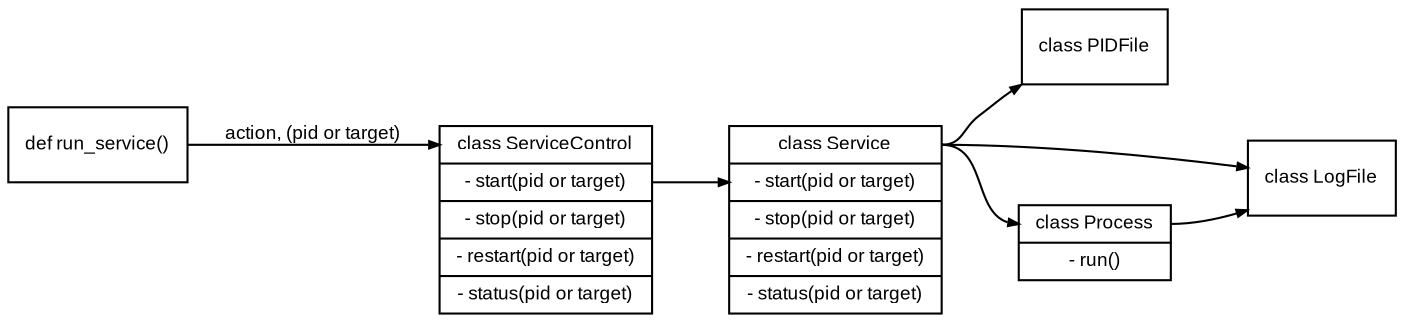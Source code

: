 digraph pyservice {

    graph [ rankdir = "LR" ];
    node [shape=record,fontname=Arial,fontsize=9];
    edge [arrowsize=0.5,fontname=Arial,fontsize=9];

    // Nodes
    
    run_service         [label="def run_service()"];
    
    service_control     [label="<top>       class ServiceControl |\
                                <start>     - start(pid or target) |\
                                <stop>      - stop(pid or target) |\
                                <restart>   - restart(pid or target) |\
                                <status>    - status(pid or target)"];
                                
    service             [label="<top> class Service |\
                                <start>     - start(pid or target) |\
                                <stop>      - stop(pid or target) |\
                                <restart>   - restart(pid or target) |\
                                <status>    - status(pid or target)"];

    pidfile             [label="<top> class PIDFile"];
    logfile             [label="<top> class LogFile"];
    process             [label="<top> class Process |\
                                <run>       - run()"];

    //  Links
    run_service -> service_control:top [label="action, (pid or target)"];
    service_control:start -> service:start;
    service:top -> process:top;
    service:top -> pidfile:top;
    service:top -> logfile:top;
    process:top -> logfile:top;
       
}

